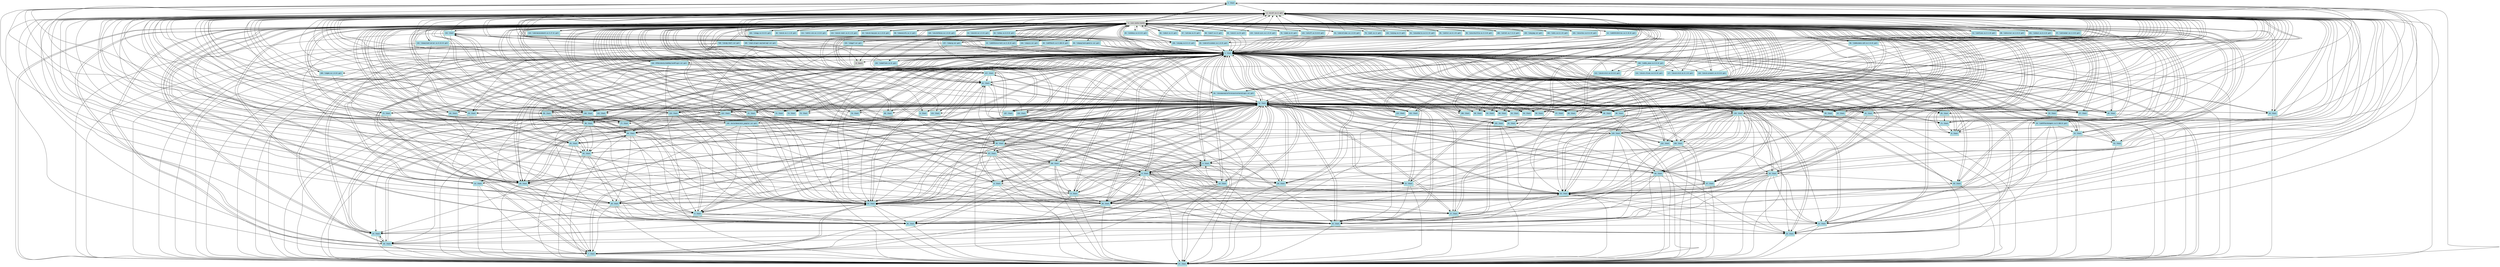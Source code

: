 digraph G {
	graph [rankdir=TB]
	node [color=lightgreen fillcolor=lightblue fontname=Courier fontsize=10 style=filled]
	edge [fontname=Courier]
	node [fontname=Courier shape=record size="6,6"]
	2 [label="2: okular" fillcolor=lightblue rank=max]
	2 [label="2: okular(.plt)" fillcolor=lightblue rank=max]
	2 [label="2: okular(.got)" fillcolor=lightblue rank=max]
	-2 [label="-2: ld-elf.so.1" fillcolor=lightgrey rank=source]
	-2 [label="-2: ld-elf.so.1(.got)" fillcolor=lightgrey rank=source]
	-1 [label="-1: unknown" fillcolor=lightgrey rank=source]
	3 [label="3: libKF5Parts.so.5.108.0" fillcolor=lightblue rank=max]
	3 [label="3: libKF5Parts.so.5.108.0(.plt)" fillcolor=lightblue rank=max]
	3 [label="3: libKF5Parts.so.5.108.0(.got)" fillcolor=lightblue rank=max]
	4 [label="4: libKF5Activities.so.5.108.0" fillcolor=lightblue rank=max]
	4 [label="4: libKF5Activities.so.5.108.0(.plt)" fillcolor=lightblue rank=max]
	4 [label="4: libKF5Activities.so.5.108.0(.got)" fillcolor=lightblue rank=max]
	5 [label="5: libKF5KIOWidgets.so.5.108.0" fillcolor=lightblue rank=max]
	5 [label="5: libKF5KIOWidgets.so.5.108.0(.plt)" fillcolor=lightblue rank=max]
	5 [label="5: libKF5KIOWidgets.so.5.108.0(.got)" fillcolor=lightblue rank=max]
	6 [label="6: libKF5KIOGui.so.5.108.0" fillcolor=lightblue rank=max]
	6 [label="6: libKF5KIOGui.so.5.108.0(.plt)" fillcolor=lightblue rank=max]
	6 [label="6: libKF5KIOGui.so.5.108.0(.got)" fillcolor=lightblue rank=max]
	7 [label="7: libKF5WindowSystem.so.5.108.0" fillcolor=lightblue rank=max]
	7 [label="7: libKF5WindowSystem.so.5.108.0(.plt)" fillcolor=lightblue rank=max]
	7 [label="7: libKF5WindowSystem.so.5.108.0(.got)" fillcolor=lightblue rank=max]
	8 [label="8: libX11.so.6.4.0" fillcolor=lightblue rank=max]
	8 [label="8: libX11.so.6.4.0(.plt)" fillcolor=lightblue rank=max]
	8 [label="8: libX11.so.6.4.0(.got)" fillcolor=lightblue rank=max]
	9 [label="9: libKF5KIOCore.so.5.108.0" fillcolor=lightblue rank=max]
	9 [label="9: libKF5KIOCore.so.5.108.0(.plt)" fillcolor=lightblue rank=max]
	9 [label="9: libKF5KIOCore.so.5.108.0(.got)" fillcolor=lightblue rank=max]
	10 [label="10: libKF5Crash.so.5.108.0" fillcolor=lightblue rank=max]
	10 [label="10: libKF5Crash.so.5.108.0(.plt)" fillcolor=lightblue rank=max]
	10 [label="10: libKF5Crash.so.5.108.0(.got)" fillcolor=lightblue rank=max]
	11 [label="11: libKF5JobWidgets.so.5.108.0" fillcolor=lightblue rank=max]
	11 [label="11: libKF5JobWidgets.so.5.108.0(.plt)" fillcolor=lightblue rank=max]
	11 [label="11: libKF5JobWidgets.so.5.108.0(.got)" fillcolor=lightblue rank=max]
	12 [label="12: libQt5X11Extras.so.5.15.8" fillcolor=lightblue rank=max]
	12 [label="12: libQt5X11Extras.so.5.15.8(.plt)" fillcolor=lightblue rank=max]
	12 [label="12: libQt5X11Extras.so.5.15.8(.got)" fillcolor=lightblue rank=max]
	13 [label="13: libKF5Service.so.5.108.0" fillcolor=lightblue rank=max]
	13 [label="13: libKF5Service.so.5.108.0(.plt)" fillcolor=lightblue rank=max]
	13 [label="13: libKF5Service.so.5.108.0(.got)" fillcolor=lightblue rank=max]
	14 [label="14: libKF5Solid.so.5.108.0" fillcolor=lightblue rank=max]
	14 [label="14: libKF5Solid.so.5.108.0(.plt)" fillcolor=lightblue rank=max]
	14 [label="14: libKF5Solid.so.5.108.0(.got)" fillcolor=lightblue rank=max]
	15 [label="15: libQt5Concurrent.so.5.15.8" fillcolor=lightblue rank=max]
	15 [label="15: libQt5Concurrent.so.5.15.8(.plt)" fillcolor=lightblue rank=max]
	15 [label="15: libQt5Concurrent.so.5.15.8(.got)" fillcolor=lightblue rank=max]
	16 [label="16: libKF5XmlGui.so.5.108.0" fillcolor=lightblue rank=max]
	16 [label="16: libKF5XmlGui.so.5.108.0(.plt)" fillcolor=lightblue rank=max]
	16 [label="16: libKF5XmlGui.so.5.108.0(.got)" fillcolor=lightblue rank=max]
	17 [label="17: libKF5IconThemes.so.5.108.0" fillcolor=lightblue rank=max]
	17 [label="17: libKF5IconThemes.so.5.108.0(.plt)" fillcolor=lightblue rank=max]
	17 [label="17: libKF5IconThemes.so.5.108.0(.got)" fillcolor=lightblue rank=max]
	18 [label="18: libQt5Network.so.5.15.8" fillcolor=lightblue rank=max]
	18 [label="18: libQt5Network.so.5.15.8(.plt)" fillcolor=lightblue rank=max]
	18 [label="18: libQt5Network.so.5.15.8(.got)" fillcolor=lightblue rank=max]
	19 [label="19: libKF5TextWidgets.so.5.108.0" fillcolor=lightblue rank=max]
	19 [label="19: libKF5TextWidgets.so.5.108.0(.plt)" fillcolor=lightblue rank=max]
	19 [label="19: libKF5TextWidgets.so.5.108.0(.got)" fillcolor=lightblue rank=max]
	20 [label="20: libKF5Completion.so.5.108.0" fillcolor=lightblue rank=max]
	20 [label="20: libKF5Completion.so.5.108.0(.plt)" fillcolor=lightblue rank=max]
	20 [label="20: libKF5Completion.so.5.108.0(.got)" fillcolor=lightblue rank=max]
	21 [label="21: libKF5ConfigWidgets.so.5.108.0" fillcolor=lightblue rank=max]
	21 [label="21: libKF5ConfigWidgets.so.5.108.0(.plt)" fillcolor=lightblue rank=max]
	21 [label="21: libKF5ConfigWidgets.so.5.108.0(.got)" fillcolor=lightblue rank=max]
	22 [label="22: libKF5I18n.so.5.108.0" fillcolor=lightblue rank=max]
	22 [label="22: libKF5I18n.so.5.108.0(.plt)" fillcolor=lightblue rank=max]
	22 [label="22: libKF5I18n.so.5.108.0(.got)" fillcolor=lightblue rank=max]
	23 [label="23: libKF5WidgetsAddons.so.5.108.0" fillcolor=lightblue rank=max]
	23 [label="23: libKF5WidgetsAddons.so.5.108.0(.plt)" fillcolor=lightblue rank=max]
	23 [label="23: libKF5WidgetsAddons.so.5.108.0(.got)" fillcolor=lightblue rank=max]
	24 [label="24: libKF5ConfigGui.so.5.108.0" fillcolor=lightblue rank=max]
	24 [label="24: libKF5ConfigGui.so.5.108.0(.plt)" fillcolor=lightblue rank=max]
	24 [label="24: libKF5ConfigGui.so.5.108.0(.got)" fillcolor=lightblue rank=max]
	25 [label="25: libQt5Xml.so.5.15.8" fillcolor=lightblue rank=max]
	25 [label="25: libQt5Xml.so.5.15.8(.plt)" fillcolor=lightblue rank=max]
	25 [label="25: libQt5Xml.so.5.15.8(.got)" fillcolor=lightblue rank=max]
	26 [label="26: libKF5ConfigCore.so.5.108.0" fillcolor=lightblue rank=max]
	26 [label="26: libKF5ConfigCore.so.5.108.0(.plt)" fillcolor=lightblue rank=max]
	26 [label="26: libKF5ConfigCore.so.5.108.0(.got)" fillcolor=lightblue rank=max]
	27 [label="27: libKF5Codecs.so.5.108.0" fillcolor=lightblue rank=max]
	27 [label="27: libKF5Codecs.so.5.108.0(.plt)" fillcolor=lightblue rank=max]
	27 [label="27: libKF5Codecs.so.5.108.0(.got)" fillcolor=lightblue rank=max]
	28 [label="28: libKF5Auth.so.5.108.0" fillcolor=lightblue rank=max]
	28 [label="28: libKF5Auth.so.5.108.0(.plt)" fillcolor=lightblue rank=max]
	28 [label="28: libKF5Auth.so.5.108.0(.got)" fillcolor=lightblue rank=max]
	29 [label="29: libKF5AuthCore.so.5.108.0" fillcolor=lightblue rank=max]
	29 [label="29: libKF5AuthCore.so.5.108.0(.plt)" fillcolor=lightblue rank=max]
	29 [label="29: libKF5AuthCore.so.5.108.0(.got)" fillcolor=lightblue rank=max]
	30 [label="30: libKF5CoreAddons.so.5.108.0" fillcolor=lightblue rank=max]
	30 [label="30: libKF5CoreAddons.so.5.108.0(.plt)" fillcolor=lightblue rank=max]
	30 [label="30: libKF5CoreAddons.so.5.108.0(.got)" fillcolor=lightblue rank=max]
	31 [label="31: libKF5SonnetUi.so.5.108.0" fillcolor=lightblue rank=max]
	31 [label="31: libKF5SonnetUi.so.5.108.0(.plt)" fillcolor=lightblue rank=max]
	31 [label="31: libKF5SonnetUi.so.5.108.0(.got)" fillcolor=lightblue rank=max]
	32 [label="32: libQt5Widgets.so.5.15.8" fillcolor=lightblue rank=max]
	32 [label="32: libQt5Widgets.so.5.15.8(.plt)" fillcolor=lightblue rank=max]
	32 [label="32: libQt5Widgets.so.5.15.8(.got)" fillcolor=lightblue rank=max]
	33 [label="33: libQt5Gui.so.5.15.8" fillcolor=lightblue rank=max]
	33 [label="33: libQt5Gui.so.5.15.8(.plt)" fillcolor=lightblue rank=max]
	33 [label="33: libQt5Gui.so.5.15.8(.got)" fillcolor=lightblue rank=max]
	34 [label="34: libQt5DBus.so.5.15.8" fillcolor=lightblue rank=max]
	34 [label="34: libQt5DBus.so.5.15.8(.plt)" fillcolor=lightblue rank=max]
	34 [label="34: libQt5DBus.so.5.15.8(.got)" fillcolor=lightblue rank=max]
	35 [label="35: libQt5Core.so.5.15.8" fillcolor=lightblue rank=max]
	35 [label="35: libQt5Core.so.5.15.8(.plt)" fillcolor=lightblue rank=max]
	35 [label="35: libQt5Core.so.5.15.8(.got)" fillcolor=lightblue rank=max]
	36 [label="36: libc++.so.1" fillcolor=lightblue rank=max]
	36 [label="36: libc++.so.1(.plt)" fillcolor=lightblue rank=max]
	37 [label="37: libcxxrt.so.1" fillcolor=lightblue rank=max]
	37 [label="37: libcxxrt.so.1(.plt)" fillcolor=lightblue rank=max]
	37 [label="37: libcxxrt.so.1(.got)" fillcolor=lightblue rank=max]
	38 [label="38: libm.so.5" fillcolor=lightblue rank=max]
	38 [label="38: libm.so.5(.plt)" fillcolor=lightblue rank=max]
	38 [label="38: libm.so.5(.got)" fillcolor=lightblue rank=max]
	1 [label="1: libc.so.7" fillcolor=lightblue rank=max]
	1 [label="1: libc.so.7(.plt)" fillcolor=lightblue rank=max]
	39 [label="39: libKF5GuiAddons.so.5.108.0" fillcolor=lightblue rank=max]
	39 [label="39: libKF5GuiAddons.so.5.108.0(.plt)" fillcolor=lightblue rank=max]
	39 [label="39: libKF5GuiAddons.so.5.108.0(.got)" fillcolor=lightblue rank=max]
	40 [label="40: libxcb.so.1.1.0" fillcolor=lightblue rank=max]
	40 [label="40: libxcb.so.1.1.0(.plt)" fillcolor=lightblue rank=max]
	40 [label="40: libxcb.so.1.1.0(.got)" fillcolor=lightblue rank=max]
	41 [label="41: libXfixes.so.3.1.0" fillcolor=lightblue rank=max]
	41 [label="41: libXfixes.so.3.1.0(.plt)" fillcolor=lightblue rank=max]
	41 [label="41: libXfixes.so.3.1.0(.got)" fillcolor=lightblue rank=max]
	42 [label="42: libxcb-keysyms.so.1.0.0" fillcolor=lightblue rank=max]
	42 [label="42: libxcb-keysyms.so.1.0.0(.plt)" fillcolor=lightblue rank=max]
	42 [label="42: libxcb-keysyms.so.1.0.0(.got)" fillcolor=lightblue rank=max]
	1 [label="1: libthr.so.3" fillcolor=lightblue rank=max]
	1 [label="1: libthr.so.3(.plt)" fillcolor=lightblue rank=max]
	43 [label="43: libKF5DBusAddons.so.5.108.0" fillcolor=lightblue rank=max]
	43 [label="43: libKF5DBusAddons.so.5.108.0(.plt)" fillcolor=lightblue rank=max]
	43 [label="43: libKF5DBusAddons.so.5.108.0(.got)" fillcolor=lightblue rank=max]
	44 [label="44: libgcc_s.so.1" fillcolor=lightblue rank=max]
	44 [label="44: libgcc_s.so.1(.plt)" fillcolor=lightblue rank=max]
	44 [label="44: libgcc_s.so.1(.got)" fillcolor=lightblue rank=max]
	45 [label="45: libKF5GlobalAccel.so.5.108.0" fillcolor=lightblue rank=max]
	45 [label="45: libKF5GlobalAccel.so.5.108.0(.plt)" fillcolor=lightblue rank=max]
	45 [label="45: libKF5GlobalAccel.so.5.108.0(.got)" fillcolor=lightblue rank=max]
	46 [label="46: libQt5PrintSupport.so.5.15.8" fillcolor=lightblue rank=max]
	46 [label="46: libQt5PrintSupport.so.5.15.8(.plt)" fillcolor=lightblue rank=max]
	46 [label="46: libQt5PrintSupport.so.5.15.8(.got)" fillcolor=lightblue rank=max]
	47 [label="47: libKF5ItemViews.so.5.108.0" fillcolor=lightblue rank=max]
	47 [label="47: libKF5ItemViews.so.5.108.0(.plt)" fillcolor=lightblue rank=max]
	47 [label="47: libKF5ItemViews.so.5.108.0(.got)" fillcolor=lightblue rank=max]
	48 [label="48: libQt5Svg.so.5.15.8" fillcolor=lightblue rank=max]
	48 [label="48: libQt5Svg.so.5.15.8(.plt)" fillcolor=lightblue rank=max]
	48 [label="48: libQt5Svg.so.5.15.8(.got)" fillcolor=lightblue rank=max]
	49 [label="49: libKF5Archive.so.5.108.0" fillcolor=lightblue rank=max]
	49 [label="49: libKF5Archive.so.5.108.0(.plt)" fillcolor=lightblue rank=max]
	49 [label="49: libKF5Archive.so.5.108.0(.got)" fillcolor=lightblue rank=max]
	50 [label="50: libz.so.6" fillcolor=lightblue rank=max]
	50 [label="50: libz.so.6(.plt)" fillcolor=lightblue rank=max]
	50 [label="50: libz.so.6(.got)" fillcolor=lightblue rank=max]
	51 [label="51: libKF5SonnetCore.so.5.108.0" fillcolor=lightblue rank=max]
	51 [label="51: libKF5SonnetCore.so.5.108.0(.plt)" fillcolor=lightblue rank=max]
	51 [label="51: libKF5SonnetCore.so.5.108.0(.got)" fillcolor=lightblue rank=max]
	52 [label="52: libintl.so.8.3.0" fillcolor=lightblue rank=max]
	52 [label="52: libintl.so.8.3.0(.plt)" fillcolor=lightblue rank=max]
	52 [label="52: libintl.so.8.3.0(.got)" fillcolor=lightblue rank=max]
	53 [label="53: libkvm.so.7" fillcolor=lightblue rank=max]
	53 [label="53: libkvm.so.7(.plt)" fillcolor=lightblue rank=max]
	53 [label="53: libkvm.so.7(.got)" fillcolor=lightblue rank=max]
	54 [label="54: libprocstat.so.1" fillcolor=lightblue rank=max]
	54 [label="54: libprocstat.so.1(.plt)" fillcolor=lightblue rank=max]
	54 [label="54: libprocstat.so.1(.got)" fillcolor=lightblue rank=max]
	55 [label="55: libGL.so.1.7.0" fillcolor=lightblue rank=max]
	55 [label="55: libGL.so.1.7.0(.plt)" fillcolor=lightblue rank=max]
	55 [label="55: libGL.so.1.7.0(.got)" fillcolor=lightblue rank=max]
	56 [label="56: libpng16.so.16.40.0" fillcolor=lightblue rank=max]
	56 [label="56: libpng16.so.16.40.0(.plt)" fillcolor=lightblue rank=max]
	56 [label="56: libpng16.so.16.40.0(.got)" fillcolor=lightblue rank=max]
	57 [label="57: libdbus-1.so.3.32.2" fillcolor=lightblue rank=max]
	57 [label="57: libdbus-1.so.3.32.2(.plt)" fillcolor=lightblue rank=max]
	57 [label="57: libdbus-1.so.3.32.2(.got)" fillcolor=lightblue rank=max]
	58 [label="58: libexecinfo.so.1" fillcolor=lightblue rank=max]
	58 [label="58: libexecinfo.so.1(.plt)" fillcolor=lightblue rank=max]
	58 [label="58: libexecinfo.so.1(.got)" fillcolor=lightblue rank=max]
	59 [label="59: libdouble-conversion.so.3.3.0" fillcolor=lightblue rank=max]
	59 [label="59: libdouble-conversion.so.3.3.0(.plt)" fillcolor=lightblue rank=max]
	59 [label="59: libdouble-conversion.so.3.3.0(.got)" fillcolor=lightblue rank=max]
	-3 [label="-3: Guard" fillcolor=lightgrey rank=source]
	60 [label="60: libpcre2-16.so.0.11.2" fillcolor=lightblue rank=max]
	60 [label="60: libpcre2-16.so.0.11.2(.plt)" fillcolor=lightblue rank=max]
	60 [label="60: libpcre2-16.so.0.11.2(.got)" fillcolor=lightblue rank=max]
	61 [label="61: libzstd.so.1.5.5" fillcolor=lightblue rank=max]
	61 [label="61: libzstd.so.1.5.5(.plt)" fillcolor=lightblue rank=max]
	61 [label="61: libzstd.so.1.5.5(.got)" fillcolor=lightblue rank=max]
	62 [label="62: libQt5WaylandClient.so.5.15.8" fillcolor=lightblue rank=max]
	62 [label="62: libQt5WaylandClient.so.5.15.8(.plt)" fillcolor=lightblue rank=max]
	62 [label="62: libQt5WaylandClient.so.5.15.8(.got)" fillcolor=lightblue rank=max]
	63 [label="63: libwayland-client.so.0.22.0" fillcolor=lightblue rank=max]
	63 [label="63: libwayland-client.so.0.22.0(.plt)" fillcolor=lightblue rank=max]
	63 [label="63: libwayland-client.so.0.22.0(.got)" fillcolor=lightblue rank=max]
	64 [label="64: libXau.so.6.0.0" fillcolor=lightblue rank=max]
	64 [label="64: libXau.so.6.0.0(.plt)" fillcolor=lightblue rank=max]
	64 [label="64: libXau.so.6.0.0(.got)" fillcolor=lightblue rank=max]
	65 [label="65: libXdmcp.so.6.0.0" fillcolor=lightblue rank=max]
	65 [label="65: libXdmcp.so.6.0.0(.plt)" fillcolor=lightblue rank=max]
	65 [label="65: libXdmcp.so.6.0.0(.got)" fillcolor=lightblue rank=max]
	66 [label="66: libbz2.so.4" fillcolor=lightblue rank=max]
	66 [label="66: libbz2.so.4(.plt)" fillcolor=lightblue rank=max]
	66 [label="66: libbz2.so.4(.got)" fillcolor=lightblue rank=max]
	67 [label="67: liblzma.so.5" fillcolor=lightblue rank=max]
	67 [label="67: liblzma.so.5(.plt)" fillcolor=lightblue rank=max]
	67 [label="67: liblzma.so.5(.got)" fillcolor=lightblue rank=max]
	68 [label="68: libelf.so.2" fillcolor=lightblue rank=max]
	68 [label="68: libelf.so.2(.plt)" fillcolor=lightblue rank=max]
	68 [label="68: libelf.so.2(.got)" fillcolor=lightblue rank=max]
	69 [label="69: libutil.so.9" fillcolor=lightblue rank=max]
	69 [label="69: libutil.so.9(.plt)" fillcolor=lightblue rank=max]
	69 [label="69: libutil.so.9(.got)" fillcolor=lightblue rank=max]
	70 [label="70: libGLdispatch.so.0.0.0" fillcolor=lightblue rank=max]
	70 [label="70: libGLdispatch.so.0.0.0(.plt)" fillcolor=lightblue rank=max]
	70 [label="70: libGLdispatch.so.0.0.0(.got)" fillcolor=lightblue rank=max]
	71 [label="71: libGLX.so.0.0.0" fillcolor=lightblue rank=max]
	71 [label="71: libGLX.so.0.0.0(.plt)" fillcolor=lightblue rank=max]
	71 [label="71: libGLX.so.0.0.0(.got)" fillcolor=lightblue rank=max]
	72 [label="72: libwayland-cursor.so.0.22.0" fillcolor=lightblue rank=max]
	72 [label="72: libwayland-cursor.so.0.22.0(.plt)" fillcolor=lightblue rank=max]
	72 [label="72: libwayland-cursor.so.0.22.0(.got)" fillcolor=lightblue rank=max]
	73 [label="73: libfontconfig.so.1.13.0" fillcolor=lightblue rank=max]
	73 [label="73: libfontconfig.so.1.13.0(.plt)" fillcolor=lightblue rank=max]
	73 [label="73: libfontconfig.so.1.13.0(.got)" fillcolor=lightblue rank=max]
	74 [label="74: libfreetype.so.6.20.0" fillcolor=lightblue rank=max]
	74 [label="74: libfreetype.so.6.20.0(.plt)" fillcolor=lightblue rank=max]
	74 [label="74: libfreetype.so.6.20.0(.got)" fillcolor=lightblue rank=max]
	75 [label="75: libxkbcommon.so.0.0.0" fillcolor=lightblue rank=max]
	75 [label="75: libxkbcommon.so.0.0.0(.plt)" fillcolor=lightblue rank=max]
	75 [label="75: libxkbcommon.so.0.0.0(.got)" fillcolor=lightblue rank=max]
	76 [label="76: libepoll-shim.so.0" fillcolor=lightblue rank=max]
	76 [label="76: libepoll-shim.so.0(.plt)" fillcolor=lightblue rank=max]
	76 [label="76: libepoll-shim.so.0(.got)" fillcolor=lightblue rank=max]
	77 [label="77: libffi.so.8.1.2" fillcolor=lightblue rank=max]
	77 [label="77: libffi.so.8.1.2(.plt)" fillcolor=lightblue rank=max]
	77 [label="77: libffi.so.8.1.2(.got)" fillcolor=lightblue rank=max]
	78 [label="78: libmd.so.6" fillcolor=lightblue rank=max]
	78 [label="78: libmd.so.6(.plt)" fillcolor=lightblue rank=max]
	78 [label="78: libmd.so.6(.got)" fillcolor=lightblue rank=max]
	79 [label="79: libdl.so.1" fillcolor=lightblue rank=max]
	79 [label="79: libdl.so.1(.plt)" fillcolor=lightblue rank=max]
	79 [label="79: libdl.so.1(.got)" fillcolor=lightblue rank=max]
	80 [label="80: libexpat.so.1.8.10" fillcolor=lightblue rank=max]
	80 [label="80: libexpat.so.1.8.10(.plt)" fillcolor=lightblue rank=max]
	80 [label="80: libexpat.so.1.8.10(.got)" fillcolor=lightblue rank=max]
	81 [label="81: libbrotlidec.so.1.0.9" fillcolor=lightblue rank=max]
	81 [label="81: libbrotlidec.so.1.0.9(.plt)" fillcolor=lightblue rank=max]
	81 [label="81: libbrotlidec.so.1.0.9(.got)" fillcolor=lightblue rank=max]
	82 [label="82: libbrotlicommon.so.1.0.9" fillcolor=lightblue rank=max]
	82 [label="82: libbrotlicommon.so.1.0.9(.plt)" fillcolor=lightblue rank=max]
	82 [label="82: libbrotlicommon.so.1.0.9(.got)" fillcolor=lightblue rank=max]
	1 [label="1: Stack" fillcolor=lightblue rank=max]
	44 [label="44: Stack" fillcolor=lightblue rank=max]
	36 [label="36: Stack" fillcolor=lightblue rank=max]
	37 [label="37: Stack" fillcolor=lightblue rank=max]
	35 [label="35: Stack" fillcolor=lightblue rank=max]
	34 [label="34: Stack" fillcolor=lightblue rank=max]
	8 [label="8: Stack" fillcolor=lightblue rank=max]
	70 [label="70: Stack" fillcolor=lightblue rank=max]
	71 [label="71: Stack" fillcolor=lightblue rank=max]
	55 [label="55: Stack" fillcolor=lightblue rank=max]
	33 [label="33: Stack" fillcolor=lightblue rank=max]
	32 [label="32: Stack" fillcolor=lightblue rank=max]
	51 [label="51: Stack" fillcolor=lightblue rank=max]
	31 [label="31: Stack" fillcolor=lightblue rank=max]
	30 [label="30: Stack" fillcolor=lightblue rank=max]
	29 [label="29: Stack" fillcolor=lightblue rank=max]
	27 [label="27: Stack" fillcolor=lightblue rank=max]
	26 [label="26: Stack" fillcolor=lightblue rank=max]
	24 [label="24: Stack" fillcolor=lightblue rank=max]
	23 [label="23: Stack" fillcolor=lightblue rank=max]
	52 [label="52: Stack" fillcolor=lightblue rank=max]
	22 [label="22: Stack" fillcolor=lightblue rank=max]
	76 [label="76: Stack" fillcolor=lightblue rank=max]
	62 [label="62: Stack" fillcolor=lightblue rank=max]
	39 [label="39: Stack" fillcolor=lightblue rank=max]
	21 [label="21: Stack" fillcolor=lightblue rank=max]
	20 [label="20: Stack" fillcolor=lightblue rank=max]
	18 [label="18: Stack" fillcolor=lightblue rank=max]
	49 [label="49: Stack" fillcolor=lightblue rank=max]
	17 [label="17: Stack" fillcolor=lightblue rank=max]
	47 [label="47: Stack" fillcolor=lightblue rank=max]
	46 [label="46: Stack" fillcolor=lightblue rank=max]
	45 [label="45: Stack" fillcolor=lightblue rank=max]
	16 [label="16: Stack" fillcolor=lightblue rank=max]
	14 [label="14: Stack" fillcolor=lightblue rank=max]
	43 [label="43: Stack" fillcolor=lightblue rank=max]
	13 [label="13: Stack" fillcolor=lightblue rank=max]
	11 [label="11: Stack" fillcolor=lightblue rank=max]
	10 [label="10: Stack" fillcolor=lightblue rank=max]
	9 [label="9: Stack" fillcolor=lightblue rank=max]
	7 [label="7: Stack" fillcolor=lightblue rank=max]
	5 [label="5: Stack" fillcolor=lightblue rank=max]
	6 [label="6: Stack" fillcolor=lightblue rank=max]
	4 [label="4: Stack" fillcolor=lightblue rank=max]
	2 [label="2: Stack" fillcolor=lightblue rank=max]
	60 [label="60: Stack" fillcolor=lightblue rank=max]
	25 [label="25: Stack" fillcolor=lightblue rank=max]
	3 [label="3: Stack" fillcolor=lightblue rank=max]
	-1 [label="-1: mime.cache" fillcolor=lightgrey rank=source]
	-1 [label="-1: NotoSans-Bold.ttf" fillcolor=lightgrey rank=source]
	138 [label="138: libxdg-shell.so" fillcolor=lightblue rank=max]
	138 [label="138: libxdg-shell.so(.plt)" fillcolor=lightblue rank=max]
	138 [label="138: libxdg-shell.so(.got)" fillcolor=lightblue rank=max]
	144 [label="144: libjbig.so.2" fillcolor=lightblue rank=max]
	144 [label="144: libjbig.so.2(.plt)" fillcolor=lightblue rank=max]
	144 [label="144: libjbig.so.2(.got)" fillcolor=lightblue rank=max]
	128 [label="128: okularpart.so" fillcolor=lightblue rank=max]
	128 [label="128: okularpart.so(.plt)" fillcolor=lightblue rank=max]
	128 [label="128: okularpart.so(.got)" fillcolor=lightblue rank=max]
	129 [label="129: libOkular5Core.so.10.0.0" fillcolor=lightblue rank=max]
	129 [label="129: libOkular5Core.so.10.0.0(.plt)" fillcolor=lightblue rank=max]
	129 [label="129: libOkular5Core.so.10.0.0(.got)" fillcolor=lightblue rank=max]
	130 [label="130: libphonon4qt5.so.4.11.1" fillcolor=lightblue rank=max]
	130 [label="130: libphonon4qt5.so.4.11.1(.plt)" fillcolor=lightblue rank=max]
	130 [label="130: libphonon4qt5.so.4.11.1(.got)" fillcolor=lightblue rank=max]
	131 [label="131: libKF5Wallet.so.5.108.0" fillcolor=lightblue rank=max]
	131 [label="131: libKF5Wallet.so.5.108.0(.plt)" fillcolor=lightblue rank=max]
	131 [label="131: libKF5Wallet.so.5.108.0(.got)" fillcolor=lightblue rank=max]
	132 [label="132: libKF5ThreadWeaver.so.5.108.0" fillcolor=lightblue rank=max]
	132 [label="132: libKF5ThreadWeaver.so.5.108.0(.plt)" fillcolor=lightblue rank=max]
	132 [label="132: libKF5ThreadWeaver.so.5.108.0(.got)" fillcolor=lightblue rank=max]
	130 [label="130: Stack" fillcolor=lightblue rank=max]
	132 [label="132: Stack" fillcolor=lightblue rank=max]
	-1 [label="-1: 830bb1cbfd3d582459af9eb69ef1dd53-le64.cache-8" fillcolor=lightgrey rank=source]
	-1 [label="-1: b505adbf72d7253408dd67084a8aa967-le64.cache-8" fillcolor=lightgrey rank=source]
	-1 [label="-1: ece4193fc5c4a4effb1dc60970b2e31e-le64.cache-8" fillcolor=lightgrey rank=source]
	-1 [label="-1: 35901d7766b0d74f5a3f21d215f30fe1-le64.cache-8" fillcolor=lightgrey rank=source]
	-1 [label="-1: 15eb616247f902caad1dfdbafe02dab6-le64.cache-8" fillcolor=lightgrey rank=source]
	-1 [label="-1: 7c98de66b60bbc89ea01a3be81d3327c-le64.cache-8" fillcolor=lightgrey rank=source]
	-1 [label="-1: 1d14c3a85fb937d3385957c90b5fd8e5-le64.cache-8" fillcolor=lightgrey rank=source]
	-1 [label="-1: 926bc5fca789a5896b52142cff7136c7-le64.cache-8" fillcolor=lightgrey rank=source]
	-1 [label="-1: NotoSans-Regular.ttf" fillcolor=lightgrey rank=source]
	139 [label="139: okularGenerator_poppler.so" fillcolor=lightblue rank=max]
	139 [label="139: okularGenerator_poppler.so(.plt)" fillcolor=lightblue rank=max]
	139 [label="139: okularGenerator_poppler.so(.got)" fillcolor=lightblue rank=max]
	142 [label="142: liblcms2.so.2.0.15" fillcolor=lightblue rank=max]
	142 [label="142: liblcms2.so.2.0.15(.plt)" fillcolor=lightblue rank=max]
	142 [label="142: liblcms2.so.2.0.15(.got)" fillcolor=lightblue rank=max]
	133 [label="133: libqgif.so" fillcolor=lightblue rank=max]
	133 [label="133: libqgif.so(.plt)" fillcolor=lightblue rank=max]
	133 [label="133: libqgif.so(.got)" fillcolor=lightblue rank=max]
	134 [label="134: libqico.so" fillcolor=lightblue rank=max]
	134 [label="134: libqico.so(.plt)" fillcolor=lightblue rank=max]
	134 [label="134: libqico.so(.got)" fillcolor=lightblue rank=max]
	83 [label="83: libqwayland-generic.so" fillcolor=lightblue rank=max]
	83 [label="83: libqwayland-generic.so(.plt)" fillcolor=lightblue rank=max]
	83 [label="83: libqwayland-generic.so(.got)" fillcolor=lightblue rank=max]
	63 [label="63: Stack" fillcolor=lightblue rank=max]
	75 [label="75: Stack" fillcolor=lightblue rank=max]
	48 [label="48: Stack" fillcolor=lightblue rank=max]
	140 [label="140: libpoppler-qt5.so.1.31.0" fillcolor=lightblue rank=max]
	140 [label="140: libpoppler-qt5.so.1.31.0(.plt)" fillcolor=lightblue rank=max]
	140 [label="140: libpoppler-qt5.so.1.31.0(.got)" fillcolor=lightblue rank=max]
	143 [label="143: libtiff.so.5.8.0" fillcolor=lightblue rank=max]
	143 [label="143: libtiff.so.5.8.0(.plt)" fillcolor=lightblue rank=max]
	143 [label="143: libtiff.so.5.8.0(.got)" fillcolor=lightblue rank=max]
	145 [label="145: libdeflate.so.0" fillcolor=lightblue rank=max]
	145 [label="145: libdeflate.so.0(.plt)" fillcolor=lightblue rank=max]
	145 [label="145: libdeflate.so.0(.got)" fillcolor=lightblue rank=max]
	84 [label="84: libcomposeplatforminputcontextplugin.so" fillcolor=lightblue rank=max]
	84 [label="84: libcomposeplatforminputcontextplugin.so(.plt)" fillcolor=lightblue rank=max]
	84 [label="84: libcomposeplatforminputcontextplugin.so(.got)" fillcolor=lightblue rank=max]
	85 [label="85: KDEPlasmaPlatformTheme.so" fillcolor=lightblue rank=max]
	85 [label="85: KDEPlasmaPlatformTheme.so(.plt)" fillcolor=lightblue rank=max]
	85 [label="85: KDEPlasmaPlatformTheme.so(.got)" fillcolor=lightblue rank=max]
	86 [label="86: libKF5KIOFileWidgets.so.5.108.0" fillcolor=lightblue rank=max]
	86 [label="86: libKF5KIOFileWidgets.so.5.108.0(.plt)" fillcolor=lightblue rank=max]
	86 [label="86: libKF5KIOFileWidgets.so.5.108.0(.got)" fillcolor=lightblue rank=max]
	87 [label="87: libKF5Notifications.so.5.108.0" fillcolor=lightblue rank=max]
	87 [label="87: libKF5Notifications.so.5.108.0(.plt)" fillcolor=lightblue rank=max]
	87 [label="87: libKF5Notifications.so.5.108.0(.got)" fillcolor=lightblue rank=max]
	88 [label="88: libXcursor.so.1.0.2" fillcolor=lightblue rank=max]
	88 [label="88: libXcursor.so.1.0.2(.plt)" fillcolor=lightblue rank=max]
	88 [label="88: libXcursor.so.1.0.2(.got)" fillcolor=lightblue rank=max]
	89 [label="89: libQt5QuickControls2.so.5.15.8" fillcolor=lightblue rank=max]
	89 [label="89: libQt5QuickControls2.so.5.15.8(.plt)" fillcolor=lightblue rank=max]
	89 [label="89: libQt5QuickControls2.so.5.15.8(.got)" fillcolor=lightblue rank=max]
	90 [label="90: libQt5Quick.so.5.15.8" fillcolor=lightblue rank=max]
	90 [label="90: libQt5Quick.so.5.15.8(.plt)" fillcolor=lightblue rank=max]
	90 [label="90: libQt5Quick.so.5.15.8(.got)" fillcolor=lightblue rank=max]
	91 [label="91: libQt5QmlModels.so.5.15.8" fillcolor=lightblue rank=max]
	91 [label="91: libQt5QmlModels.so.5.15.8(.plt)" fillcolor=lightblue rank=max]
	91 [label="91: libQt5QmlModels.so.5.15.8(.got)" fillcolor=lightblue rank=max]
	92 [label="92: libQt5Qml.so.5.15.8" fillcolor=lightblue rank=max]
	92 [label="92: libQt5Qml.so.5.15.8(.plt)" fillcolor=lightblue rank=max]
	92 [label="92: libQt5Qml.so.5.15.8(.got)" fillcolor=lightblue rank=max]
	93 [label="93: libKF5Bookmarks.so.5.108.0" fillcolor=lightblue rank=max]
	93 [label="93: libKF5Bookmarks.so.5.108.0(.plt)" fillcolor=lightblue rank=max]
	93 [label="93: libKF5Bookmarks.so.5.108.0(.got)" fillcolor=lightblue rank=max]
	94 [label="94: libcanberra.so.0.2.5" fillcolor=lightblue rank=max]
	94 [label="94: libcanberra.so.0.2.5(.plt)" fillcolor=lightblue rank=max]
	94 [label="94: libcanberra.so.0.2.5(.got)" fillcolor=lightblue rank=max]
	95 [label="95: libXtst.so.6.1.0" fillcolor=lightblue rank=max]
	95 [label="95: libXtst.so.6.1.0(.plt)" fillcolor=lightblue rank=max]
	95 [label="95: libXtst.so.6.1.0(.got)" fillcolor=lightblue rank=max]
	96 [label="96: libdbusmenu-qt5.so.2.6.0" fillcolor=lightblue rank=max]
	96 [label="96: libdbusmenu-qt5.so.2.6.0(.plt)" fillcolor=lightblue rank=max]
	96 [label="96: libdbusmenu-qt5.so.2.6.0(.got)" fillcolor=lightblue rank=max]
	97 [label="97: libXrender.so.1.3.0" fillcolor=lightblue rank=max]
	97 [label="97: libXrender.so.1.3.0(.plt)" fillcolor=lightblue rank=max]
	97 [label="97: libXrender.so.1.3.0(.got)" fillcolor=lightblue rank=max]
	98 [label="98: libQt5QuickTemplates2.so.5.15.8" fillcolor=lightblue rank=max]
	98 [label="98: libQt5QuickTemplates2.so.5.15.8(.plt)" fillcolor=lightblue rank=max]
	98 [label="98: libQt5QuickTemplates2.so.5.15.8(.got)" fillcolor=lightblue rank=max]
	99 [label="99: libvorbisfile.so.3.3.8" fillcolor=lightblue rank=max]
	99 [label="99: libvorbisfile.so.3.3.8(.plt)" fillcolor=lightblue rank=max]
	99 [label="99: libvorbisfile.so.3.3.8(.got)" fillcolor=lightblue rank=max]
	100 [label="100: libltdl.so.7.3.2" fillcolor=lightblue rank=max]
	100 [label="100: libltdl.so.7.3.2(.plt)" fillcolor=lightblue rank=max]
	100 [label="100: libltdl.so.7.3.2(.got)" fillcolor=lightblue rank=max]
	101 [label="101: libXext.so.6.4.0" fillcolor=lightblue rank=max]
	101 [label="101: libXext.so.6.4.0(.plt)" fillcolor=lightblue rank=max]
	101 [label="101: libXext.so.6.4.0(.got)" fillcolor=lightblue rank=max]
	102 [label="102: libXi.so.6.1.0" fillcolor=lightblue rank=max]
	102 [label="102: libXi.so.6.1.0(.plt)" fillcolor=lightblue rank=max]
	102 [label="102: libXi.so.6.1.0(.got)" fillcolor=lightblue rank=max]
	103 [label="103: libvorbis.so.0.4.9" fillcolor=lightblue rank=max]
	103 [label="103: libvorbis.so.0.4.9(.plt)" fillcolor=lightblue rank=max]
	103 [label="103: libvorbis.so.0.4.9(.got)" fillcolor=lightblue rank=max]
	104 [label="104: libogg.so.0.8.5" fillcolor=lightblue rank=max]
	104 [label="104: libogg.so.0.8.5(.plt)" fillcolor=lightblue rank=max]
	104 [label="104: libogg.so.0.8.5(.got)" fillcolor=lightblue rank=max]
	93 [label="93: Stack" fillcolor=lightblue rank=max]
	92 [label="92: Stack" fillcolor=lightblue rank=max]
	91 [label="91: Stack" fillcolor=lightblue rank=max]
	90 [label="90: Stack" fillcolor=lightblue rank=max]
	98 [label="98: Stack" fillcolor=lightblue rank=max]
	87 [label="87: Stack" fillcolor=lightblue rank=max]
	86 [label="86: Stack" fillcolor=lightblue rank=max]
	85 [label="85: Stack" fillcolor=lightblue rank=max]
	38 [label="38: Stack" fillcolor=lightblue rank=max]
	59 [label="59: Stack" fillcolor=lightblue rank=max]
	89 [label="89: Stack" fillcolor=lightblue rank=max]
	0 [label="0: Stack" fillcolor=lightblue rank=max]
	105 [label="105: libqt-plugin-wayland-egl.so" fillcolor=lightblue rank=max]
	105 [label="105: libqt-plugin-wayland-egl.so(.plt)" fillcolor=lightblue rank=max]
	105 [label="105: libqt-plugin-wayland-egl.so(.got)" fillcolor=lightblue rank=max]
	106 [label="106: libEGL.so.1.1.0" fillcolor=lightblue rank=max]
	106 [label="106: libEGL.so.1.1.0(.plt)" fillcolor=lightblue rank=max]
	106 [label="106: libEGL.so.1.1.0(.got)" fillcolor=lightblue rank=max]
	107 [label="107: libwayland-egl.so.1.22.0" fillcolor=lightblue rank=max]
	107 [label="107: libwayland-egl.so.1.22.0(.plt)" fillcolor=lightblue rank=max]
	107 [label="107: libwayland-egl.so.1.22.0(.got)" fillcolor=lightblue rank=max]
	77 [label="77: Stack" fillcolor=lightblue rank=max]
	106 [label="106: Stack" fillcolor=lightblue rank=max]
	108 [label="108: libEGL_mesa.so.0.0.0" fillcolor=lightblue rank=max]
	108 [label="108: libEGL_mesa.so.0.0.0(.plt)" fillcolor=lightblue rank=max]
	108 [label="108: libEGL_mesa.so.0.0.0(.got)" fillcolor=lightblue rank=max]
	109 [label="109: libgbm.so.1.0.0" fillcolor=lightblue rank=max]
	109 [label="109: libgbm.so.1.0.0(.plt)" fillcolor=lightblue rank=max]
	109 [label="109: libgbm.so.1.0.0(.got)" fillcolor=lightblue rank=max]
	110 [label="110: libglapi.so.0.0.0" fillcolor=lightblue rank=max]
	110 [label="110: libglapi.so.0.0.0(.plt)" fillcolor=lightblue rank=max]
	110 [label="110: libglapi.so.0.0.0(.got)" fillcolor=lightblue rank=max]
	111 [label="111: libX11-xcb.so.1.0.0" fillcolor=lightblue rank=max]
	111 [label="111: libX11-xcb.so.1.0.0(.plt)" fillcolor=lightblue rank=max]
	111 [label="111: libX11-xcb.so.1.0.0(.got)" fillcolor=lightblue rank=max]
	112 [label="112: libxcb-dri2.so.0.0.0" fillcolor=lightblue rank=max]
	112 [label="112: libxcb-dri2.so.0.0.0(.plt)" fillcolor=lightblue rank=max]
	112 [label="112: libxcb-dri2.so.0.0.0(.got)" fillcolor=lightblue rank=max]
	113 [label="113: libxcb-randr.so.0.1.0" fillcolor=lightblue rank=max]
	113 [label="113: libxcb-randr.so.0.1.0(.plt)" fillcolor=lightblue rank=max]
	113 [label="113: libxcb-randr.so.0.1.0(.got)" fillcolor=lightblue rank=max]
	114 [label="114: libxcb-xfixes.so.0.0.0" fillcolor=lightblue rank=max]
	114 [label="114: libxcb-xfixes.so.0.0.0(.plt)" fillcolor=lightblue rank=max]
	114 [label="114: libxcb-xfixes.so.0.0.0(.got)" fillcolor=lightblue rank=max]
	115 [label="115: libdrm.so.2.4.0" fillcolor=lightblue rank=max]
	115 [label="115: libdrm.so.2.4.0(.plt)" fillcolor=lightblue rank=max]
	115 [label="115: libdrm.so.2.4.0(.got)" fillcolor=lightblue rank=max]
	116 [label="116: libwayland-server.so.0.22.0" fillcolor=lightblue rank=max]
	116 [label="116: libwayland-server.so.0.22.0(.plt)" fillcolor=lightblue rank=max]
	116 [label="116: libwayland-server.so.0.22.0(.got)" fillcolor=lightblue rank=max]
	117 [label="117: libxcb-dri3.so.0.1.0" fillcolor=lightblue rank=max]
	117 [label="117: libxcb-dri3.so.0.1.0(.plt)" fillcolor=lightblue rank=max]
	117 [label="117: libxcb-dri3.so.0.1.0(.got)" fillcolor=lightblue rank=max]
	118 [label="118: libxcb-present.so.0.0.0" fillcolor=lightblue rank=max]
	118 [label="118: libxcb-present.so.0.0.0(.plt)" fillcolor=lightblue rank=max]
	118 [label="118: libxcb-present.so.0.0.0(.got)" fillcolor=lightblue rank=max]
	119 [label="119: libxcb-sync.so.1.0.0" fillcolor=lightblue rank=max]
	119 [label="119: libxcb-sync.so.1.0.0(.plt)" fillcolor=lightblue rank=max]
	119 [label="119: libxcb-sync.so.1.0.0(.got)" fillcolor=lightblue rank=max]
	120 [label="120: libxshmfence.so.1.0.0" fillcolor=lightblue rank=max]
	120 [label="120: libxshmfence.so.1.0.0(.plt)" fillcolor=lightblue rank=max]
	120 [label="120: libxshmfence.so.1.0.0(.got)" fillcolor=lightblue rank=max]
	110 [label="110: Stack" fillcolor=lightblue rank=max]
	115 [label="115: Stack" fillcolor=lightblue rank=max]
	80 [label="80: Stack" fillcolor=lightblue rank=max]
	-1 [label="-1: zink_dri.so" fillcolor=lightgrey rank=source]
	-1 [label="-1: zink_dri.so(.plt)" fillcolor=lightgrey rank=source]
	-1 [label="-1: zink_dri.so(.got)" fillcolor=lightgrey rank=source]
	121 [label="121: Stack" fillcolor=lightblue rank=max]
	-1 [label="-1: index" fillcolor=lightgrey rank=source]
	-1 [label="-1: kjobwidgets5_qt.qm" fillcolor=lightgrey rank=source]
	-1 [label="-1: kwidgetsaddons5_qt.qm" fillcolor=lightgrey rank=source]
	-1 [label="-1: kcoreaddons5_qt.qm" fillcolor=lightgrey rank=source]
	107 [label="107: Stack" fillcolor=lightblue rank=max]
	122 [label="122: breeze.so" fillcolor=lightblue rank=max]
	122 [label="122: breeze.so(.plt)" fillcolor=lightblue rank=max]
	122 [label="122: breeze.so(.got)" fillcolor=lightblue rank=max]
	123 [label="123: libKF5Kirigami2.so.5.108.0" fillcolor=lightblue rank=max]
	123 [label="123: libKF5Kirigami2.so.5.108.0(.plt)" fillcolor=lightblue rank=max]
	123 [label="123: libKF5Kirigami2.so.5.108.0(.got)" fillcolor=lightblue rank=max]
	124 [label="124: libbreezecommon5.so.5.27.6" fillcolor=lightblue rank=max]
	124 [label="124: libbreezecommon5.so.5.27.6(.plt)" fillcolor=lightblue rank=max]
	124 [label="124: libbreezecommon5.so.5.27.6(.got)" fillcolor=lightblue rank=max]
	125 [label="125: libKF5Style.so.5.108.0" fillcolor=lightblue rank=max]
	125 [label="125: libKF5Style.so.5.108.0(.plt)" fillcolor=lightblue rank=max]
	125 [label="125: libKF5Style.so.5.108.0(.got)" fillcolor=lightblue rank=max]
	123 [label="123: Stack" fillcolor=lightblue rank=max]
	122 [label="122: Stack" fillcolor=lightblue rank=max]
	125 [label="125: Stack" fillcolor=lightblue rank=max]
	57 [label="57: Stack" fillcolor=lightblue rank=max]
	-1 [label="-1: icon-cache.kcache" fillcolor=lightgrey rank=source]
	50 [label="50: Stack" fillcolor=lightblue rank=max]
	126 [label="126: KF5WindowSystemKWaylandPlugin.so" fillcolor=lightblue rank=max]
	126 [label="126: KF5WindowSystemKWaylandPlugin.so(.plt)" fillcolor=lightblue rank=max]
	126 [label="126: KF5WindowSystemKWaylandPlugin.so(.got)" fillcolor=lightblue rank=max]
	127 [label="127: libKF5WaylandClient.so.5.108.0" fillcolor=lightblue rank=max]
	127 [label="127: libKF5WaylandClient.so.5.108.0(.plt)" fillcolor=lightblue rank=max]
	127 [label="127: libKF5WaylandClient.so.5.108.0(.got)" fillcolor=lightblue rank=max]
	127 [label="127: Stack" fillcolor=lightblue rank=max]
	129 [label="129: Stack" fillcolor=lightblue rank=max]
	128 [label="128: Stack" fillcolor=lightblue rank=max]
	53 [label="53: Stack" fillcolor=lightblue rank=max]
	54 [label="54: Stack" fillcolor=lightblue rank=max]
	73 [label="73: Stack" fillcolor=lightblue rank=max]
	74 [label="74: Stack" fillcolor=lightblue rank=max]
	135 [label="135: libqjpeg.so" fillcolor=lightblue rank=max]
	135 [label="135: libqjpeg.so(.plt)" fillcolor=lightblue rank=max]
	135 [label="135: libqjpeg.so(.got)" fillcolor=lightblue rank=max]
	136 [label="136: libjpeg.so.8.3.2" fillcolor=lightblue rank=max]
	136 [label="136: libjpeg.so.8.3.2(.plt)" fillcolor=lightblue rank=max]
	136 [label="136: libjpeg.so.8.3.2(.got)" fillcolor=lightblue rank=max]
	137 [label="137: libqsvg.so" fillcolor=lightblue rank=max]
	137 [label="137: libqsvg.so(.plt)" fillcolor=lightblue rank=max]
	137 [label="137: libqsvg.so(.got)" fillcolor=lightblue rank=max]
	56 [label="56: Stack" fillcolor=lightblue rank=max]
	141 [label="141: libpoppler.so.128.0.0" fillcolor=lightblue rank=max]
	141 [label="141: libpoppler.so.128.0.0(.plt)" fillcolor=lightblue rank=max]
	141 [label="141: libpoppler.so.128.0.0(.got)" fillcolor=lightblue rank=max]
	141 [label="141: Stack" fillcolor=lightblue rank=max]
	140 [label="140: Stack" fillcolor=lightblue rank=max]
	142 [label="142: Stack" fillcolor=lightblue rank=max]
	131 [label="131: Stack" fillcolor=lightblue rank=max]
	72 [label="72: Stack" fillcolor=lightblue rank=max]
	10 -> 2 [label=""]
	30 -> 2 [label=""]
	128 -> 2 [label=""]
	129 -> 2 [label=""]
	139 -> 2 [label=""]
	140 -> 2 [label=""]
	2 -> -2 [label=""]
	3 -> -2 [label=""]
	4 -> -2 [label=""]
	5 -> -2 [label=""]
	6 -> -2 [label=""]
	7 -> -2 [label=""]
	8 -> -2 [label=""]
	9 -> -2 [label=""]
	10 -> -2 [label=""]
	11 -> -2 [label=""]
	12 -> -2 [label=""]
	13 -> -2 [label=""]
	14 -> -2 [label=""]
	15 -> -2 [label=""]
	16 -> -2 [label=""]
	17 -> -2 [label=""]
	18 -> -2 [label=""]
	19 -> -2 [label=""]
	20 -> -2 [label=""]
	21 -> -2 [label=""]
	22 -> -2 [label=""]
	23 -> -2 [label=""]
	24 -> -2 [label=""]
	25 -> -2 [label=""]
	26 -> -2 [label=""]
	27 -> -2 [label=""]
	28 -> -2 [label=""]
	29 -> -2 [label=""]
	30 -> -2 [label=""]
	31 -> -2 [label=""]
	32 -> -2 [label=""]
	33 -> -2 [label=""]
	34 -> -2 [label=""]
	35 -> -2 [label=""]
	36 -> -2 [label=""]
	37 -> -2 [label=""]
	38 -> -2 [label=""]
	39 -> -2 [label=""]
	40 -> -2 [label=""]
	41 -> -2 [label=""]
	42 -> -2 [label=""]
	43 -> -2 [label=""]
	44 -> -2 [label=""]
	45 -> -2 [label=""]
	46 -> -2 [label=""]
	47 -> -2 [label=""]
	48 -> -2 [label=""]
	49 -> -2 [label=""]
	50 -> -2 [label=""]
	51 -> -2 [label=""]
	52 -> -2 [label=""]
	53 -> -2 [label=""]
	54 -> -2 [label=""]
	55 -> -2 [label=""]
	56 -> -2 [label=""]
	57 -> -2 [label=""]
	58 -> -2 [label=""]
	59 -> -2 [label=""]
	60 -> -2 [label=""]
	61 -> -2 [label=""]
	62 -> -2 [label=""]
	63 -> -2 [label=""]
	64 -> -2 [label=""]
	65 -> -2 [label=""]
	66 -> -2 [label=""]
	67 -> -2 [label=""]
	68 -> -2 [label=""]
	69 -> -2 [label=""]
	70 -> -2 [label=""]
	71 -> -2 [label=""]
	72 -> -2 [label=""]
	73 -> -2 [label=""]
	74 -> -2 [label=""]
	75 -> -2 [label=""]
	76 -> -2 [label=""]
	77 -> -2 [label=""]
	78 -> -2 [label=""]
	79 -> -2 [label=""]
	80 -> -2 [label=""]
	81 -> -2 [label=""]
	82 -> -2 [label=""]
	138 -> -2 [label=""]
	144 -> -2 [label=""]
	128 -> -2 [label=""]
	129 -> -2 [label=""]
	130 -> -2 [label=""]
	131 -> -2 [label=""]
	132 -> -2 [label=""]
	139 -> -2 [label=""]
	142 -> -2 [label=""]
	133 -> -2 [label=""]
	134 -> -2 [label=""]
	83 -> -2 [label=""]
	140 -> -2 [label=""]
	143 -> -2 [label=""]
	145 -> -2 [label=""]
	84 -> -2 [label=""]
	85 -> -2 [label=""]
	86 -> -2 [label=""]
	87 -> -2 [label=""]
	88 -> -2 [label=""]
	89 -> -2 [label=""]
	90 -> -2 [label=""]
	91 -> -2 [label=""]
	92 -> -2 [label=""]
	93 -> -2 [label=""]
	94 -> -2 [label=""]
	95 -> -2 [label=""]
	96 -> -2 [label=""]
	97 -> -2 [label=""]
	98 -> -2 [label=""]
	99 -> -2 [label=""]
	100 -> -2 [label=""]
	101 -> -2 [label=""]
	102 -> -2 [label=""]
	103 -> -2 [label=""]
	104 -> -2 [label=""]
	105 -> -2 [label=""]
	106 -> -2 [label=""]
	107 -> -2 [label=""]
	108 -> -2 [label=""]
	109 -> -2 [label=""]
	110 -> -2 [label=""]
	111 -> -2 [label=""]
	112 -> -2 [label=""]
	113 -> -2 [label=""]
	114 -> -2 [label=""]
	115 -> -2 [label=""]
	116 -> -2 [label=""]
	117 -> -2 [label=""]
	118 -> -2 [label=""]
	119 -> -2 [label=""]
	120 -> -2 [label=""]
	122 -> -2 [label=""]
	123 -> -2 [label=""]
	124 -> -2 [label=""]
	125 -> -2 [label=""]
	126 -> -2 [label=""]
	127 -> -2 [label=""]
	135 -> -2 [label=""]
	136 -> -2 [label=""]
	137 -> -2 [label=""]
	141 -> -2 [label=""]
	-1 -> -2 [label=""]
	1 -> -2 [label=""]
	2 -> -1 [label=""]
	-2 -> -1 [label=""]
	3 -> -1 [label=""]
	4 -> -1 [label=""]
	5 -> -1 [label=""]
	6 -> -1 [label=""]
	7 -> -1 [label=""]
	8 -> -1 [label=""]
	9 -> -1 [label=""]
	10 -> -1 [label=""]
	11 -> -1 [label=""]
	12 -> -1 [label=""]
	13 -> -1 [label=""]
	14 -> -1 [label=""]
	15 -> -1 [label=""]
	16 -> -1 [label=""]
	17 -> -1 [label=""]
	18 -> -1 [label=""]
	19 -> -1 [label=""]
	20 -> -1 [label=""]
	21 -> -1 [label=""]
	22 -> -1 [label=""]
	23 -> -1 [label=""]
	24 -> -1 [label=""]
	25 -> -1 [label=""]
	26 -> -1 [label=""]
	27 -> -1 [label=""]
	28 -> -1 [label=""]
	29 -> -1 [label=""]
	30 -> -1 [label=""]
	31 -> -1 [label=""]
	32 -> -1 [label=""]
	33 -> -1 [label=""]
	34 -> -1 [label=""]
	35 -> -1 [label=""]
	36 -> -1 [label=""]
	37 -> -1 [label=""]
	38 -> -1 [label=""]
	39 -> -1 [label=""]
	40 -> -1 [label=""]
	41 -> -1 [label=""]
	42 -> -1 [label=""]
	43 -> -1 [label=""]
	44 -> -1 [label=""]
	45 -> -1 [label=""]
	46 -> -1 [label=""]
	47 -> -1 [label=""]
	48 -> -1 [label=""]
	49 -> -1 [label=""]
	50 -> -1 [label=""]
	51 -> -1 [label=""]
	52 -> -1 [label=""]
	53 -> -1 [label=""]
	54 -> -1 [label=""]
	55 -> -1 [label=""]
	56 -> -1 [label=""]
	57 -> -1 [label=""]
	58 -> -1 [label=""]
	59 -> -1 [label=""]
	60 -> -1 [label=""]
	61 -> -1 [label=""]
	62 -> -1 [label=""]
	63 -> -1 [label=""]
	64 -> -1 [label=""]
	65 -> -1 [label=""]
	66 -> -1 [label=""]
	67 -> -1 [label=""]
	68 -> -1 [label=""]
	69 -> -1 [label=""]
	70 -> -1 [label=""]
	71 -> -1 [label=""]
	72 -> -1 [label=""]
	73 -> -1 [label=""]
	74 -> -1 [label=""]
	75 -> -1 [label=""]
	76 -> -1 [label=""]
	77 -> -1 [label=""]
	78 -> -1 [label=""]
	79 -> -1 [label=""]
	80 -> -1 [label=""]
	81 -> -1 [label=""]
	82 -> -1 [label=""]
	138 -> -1 [label=""]
	144 -> -1 [label=""]
	128 -> -1 [label=""]
	129 -> -1 [label=""]
	130 -> -1 [label=""]
	131 -> -1 [label=""]
	132 -> -1 [label=""]
	139 -> -1 [label=""]
	142 -> -1 [label=""]
	133 -> -1 [label=""]
	134 -> -1 [label=""]
	83 -> -1 [label=""]
	140 -> -1 [label=""]
	143 -> -1 [label=""]
	145 -> -1 [label=""]
	84 -> -1 [label=""]
	85 -> -1 [label=""]
	86 -> -1 [label=""]
	87 -> -1 [label=""]
	88 -> -1 [label=""]
	89 -> -1 [label=""]
	90 -> -1 [label=""]
	91 -> -1 [label=""]
	92 -> -1 [label=""]
	93 -> -1 [label=""]
	94 -> -1 [label=""]
	95 -> -1 [label=""]
	96 -> -1 [label=""]
	97 -> -1 [label=""]
	98 -> -1 [label=""]
	99 -> -1 [label=""]
	100 -> -1 [label=""]
	101 -> -1 [label=""]
	102 -> -1 [label=""]
	103 -> -1 [label=""]
	104 -> -1 [label=""]
	105 -> -1 [label=""]
	106 -> -1 [label=""]
	107 -> -1 [label=""]
	108 -> -1 [label=""]
	109 -> -1 [label=""]
	110 -> -1 [label=""]
	111 -> -1 [label=""]
	112 -> -1 [label=""]
	113 -> -1 [label=""]
	114 -> -1 [label=""]
	115 -> -1 [label=""]
	116 -> -1 [label=""]
	117 -> -1 [label=""]
	118 -> -1 [label=""]
	119 -> -1 [label=""]
	120 -> -1 [label=""]
	122 -> -1 [label=""]
	123 -> -1 [label=""]
	124 -> -1 [label=""]
	125 -> -1 [label=""]
	126 -> -1 [label=""]
	127 -> -1 [label=""]
	135 -> -1 [label=""]
	136 -> -1 [label=""]
	137 -> -1 [label=""]
	141 -> -1 [label=""]
	2 -> 3 [label=""]
	5 -> 3 [label=""]
	13 -> 3 [label=""]
	30 -> 3 [label=""]
	128 -> 3 [label=""]
	87 -> 3 [label=""]
	33 -> 4 [label=""]
	139 -> 4 [label=""]
	140 -> 4 [label=""]
	90 -> 4 [label=""]
	91 -> 4 [label=""]
	92 -> 4 [label=""]
	9 -> 5 [label=""]
	3 -> 5 [label=""]
	128 -> 5 [label=""]
	85 -> 5 [label=""]
	86 -> 5 [label=""]
	5 -> 6 [label=""]
	86 -> 6 [label=""]
	5 -> 7 [label=""]
	6 -> 7 [label=""]
	13 -> 7 [label=""]
	14 -> 7 [label=""]
	18 -> 7 [label=""]
	26 -> 7 [label=""]
	30 -> 7 [label=""]
	33 -> 7 [label=""]
	39 -> 7 [label=""]
	130 -> 7 [label=""]
	140 -> 7 [label=""]
	87 -> 7 [label=""]
	126 -> 7 [label=""]
	41 -> 8 [label=""]
	88 -> 8 [label=""]
	97 -> 8 [label=""]
	101 -> 8 [label=""]
	71 -> 8 [label=""]
	3 -> 9 [label=""]
	5 -> 9 [label=""]
	6 -> 9 [label=""]
	128 -> 9 [label=""]
	86 -> 9 [label=""]
	-2 -> 10 [label=""]
	5 -> 11 [label=""]
	-1 -> 12 [label=""]
	5 -> 13 [label=""]
	5 -> 14 [label=""]
	86 -> 14 [label=""]
	-1 -> 15 [label=""]
	2 -> 16 [label=""]
	3 -> 16 [label=""]
	128 -> 16 [label=""]
	33 -> 17 [label=""]
	5 -> 17 [label=""]
	16 -> 17 [label=""]
	85 -> 17 [label=""]
	122 -> 17 [label=""]
	5 -> 18 [label=""]
	9 -> 18 [label=""]
	16 -> 18 [label=""]
	86 -> 18 [label=""]
	90 -> 18 [label=""]
	92 -> 18 [label=""]
	-1 -> 19 [label=""]
	128 -> 19 [label=""]
	5 -> 20 [label=""]
	128 -> 20 [label=""]
	85 -> 20 [label=""]
	86 -> 20 [label=""]
	2 -> 21 [label=""]
	16 -> 21 [label=""]
	17 -> 21 [label=""]
	128 -> 21 [label=""]
	129 -> 21 [label=""]
	5 -> 23 [label=""]
	16 -> 23 [label=""]
	19 -> 23 [label=""]
	21 -> 23 [label=""]
	128 -> 23 [label=""]
	86 -> 23 [label=""]
	93 -> 23 [label=""]
	125 -> 23 [label=""]
	21 -> 24 [label=""]
	26 -> 24 [label=""]
	129 -> 24 [label=""]
	139 -> 24 [label=""]
	85 -> 24 [label=""]
	122 -> 24 [label=""]
	139 -> 26 [label=""]
	85 -> 26 [label=""]
	24 -> 26 [label=""]
	128 -> 26 [label=""]
	129 -> 26 [label=""]
	122 -> 26 [label=""]
	-1 -> 28 [label=""]
	28 -> 29 [label=""]
	3 -> 30 [label=""]
	5 -> 30 [label=""]
	6 -> 30 [label=""]
	9 -> 30 [label=""]
	11 -> 30 [label=""]
	13 -> 30 [label=""]
	29 -> 30 [label=""]
	128 -> 30 [label=""]
	129 -> 30 [label=""]
	139 -> 30 [label=""]
	86 -> 30 [label=""]
	87 -> 30 [label=""]
	93 -> 30 [label=""]
	19 -> 31 [label=""]
	2 -> 32 [label=""]
	3 -> 32 [label=""]
	5 -> 32 [label=""]
	11 -> 32 [label=""]
	16 -> 32 [label=""]
	17 -> 32 [label=""]
	19 -> 32 [label=""]
	20 -> 32 [label=""]
	21 -> 32 [label=""]
	23 -> 32 [label=""]
	28 -> 32 [label=""]
	31 -> 32 [label=""]
	46 -> 32 [label=""]
	47 -> 32 [label=""]
	48 -> 32 [label=""]
	128 -> 32 [label=""]
	129 -> 32 [label=""]
	130 -> 32 [label=""]
	139 -> 32 [label=""]
	85 -> 32 [label=""]
	86 -> 32 [label=""]
	87 -> 32 [label=""]
	93 -> 32 [label=""]
	96 -> 32 [label=""]
	122 -> 32 [label=""]
	125 -> 32 [label=""]
	2 -> 33 [label=""]
	5 -> 33 [label=""]
	6 -> 33 [label=""]
	7 -> 33 [label=""]
	11 -> 33 [label=""]
	16 -> 33 [label=""]
	17 -> 33 [label=""]
	23 -> 33 [label=""]
	24 -> 33 [label=""]
	31 -> 33 [label=""]
	32 -> 33 [label=""]
	39 -> 33 [label=""]
	46 -> 33 [label=""]
	47 -> 33 [label=""]
	48 -> 33 [label=""]
	62 -> 33 [label=""]
	128 -> 33 [label=""]
	129 -> 33 [label=""]
	139 -> 33 [label=""]
	133 -> 33 [label=""]
	134 -> 33 [label=""]
	83 -> 33 [label=""]
	140 -> 33 [label=""]
	84 -> 33 [label=""]
	85 -> 33 [label=""]
	86 -> 33 [label=""]
	87 -> 33 [label=""]
	89 -> 33 [label=""]
	90 -> 33 [label=""]
	98 -> 33 [label=""]
	105 -> 33 [label=""]
	122 -> 33 [label=""]
	123 -> 33 [label=""]
	124 -> 33 [label=""]
	126 -> 33 [label=""]
	127 -> 33 [label=""]
	135 -> 33 [label=""]
	137 -> 33 [label=""]
	4 -> 34 [label=""]
	5 -> 34 [label=""]
	6 -> 34 [label=""]
	9 -> 34 [label=""]
	11 -> 34 [label=""]
	13 -> 34 [label=""]
	14 -> 34 [label=""]
	16 -> 34 [label=""]
	43 -> 34 [label=""]
	45 -> 34 [label=""]
	62 -> 34 [label=""]
	131 -> 34 [label=""]
	85 -> 34 [label=""]
	87 -> 34 [label=""]
	93 -> 34 [label=""]
	96 -> 34 [label=""]
	123 -> 34 [label=""]
	12 -> 35 [label=""]
	25 -> 35 [label=""]
	133 -> 35 [label=""]
	134 -> 35 [label=""]
	83 -> 35 [label=""]
	84 -> 35 [label=""]
	105 -> 35 [label=""]
	125 -> 35 [label=""]
	2 -> 35 [label=""]
	3 -> 35 [label=""]
	4 -> 35 [label=""]
	5 -> 35 [label=""]
	6 -> 35 [label=""]
	7 -> 35 [label=""]
	9 -> 35 [label=""]
	10 -> 35 [label=""]
	11 -> 35 [label=""]
	13 -> 35 [label=""]
	14 -> 35 [label=""]
	15 -> 35 [label=""]
	16 -> 35 [label=""]
	17 -> 35 [label=""]
	18 -> 35 [label=""]
	19 -> 35 [label=""]
	20 -> 35 [label=""]
	21 -> 35 [label=""]
	22 -> 35 [label=""]
	23 -> 35 [label=""]
	24 -> 35 [label=""]
	26 -> 35 [label=""]
	27 -> 35 [label=""]
	28 -> 35 [label=""]
	29 -> 35 [label=""]
	30 -> 35 [label=""]
	31 -> 35 [label=""]
	32 -> 35 [label=""]
	33 -> 35 [label=""]
	34 -> 35 [label=""]
	39 -> 35 [label=""]
	43 -> 35 [label=""]
	45 -> 35 [label=""]
	46 -> 35 [label=""]
	47 -> 35 [label=""]
	48 -> 35 [label=""]
	49 -> 35 [label=""]
	51 -> 35 [label=""]
	62 -> 35 [label=""]
	138 -> 35 [label=""]
	128 -> 35 [label=""]
	129 -> 35 [label=""]
	130 -> 35 [label=""]
	131 -> 35 [label=""]
	132 -> 35 [label=""]
	139 -> 35 [label=""]
	140 -> 35 [label=""]
	85 -> 35 [label=""]
	86 -> 35 [label=""]
	87 -> 35 [label=""]
	89 -> 35 [label=""]
	90 -> 35 [label=""]
	91 -> 35 [label=""]
	92 -> 35 [label=""]
	93 -> 35 [label=""]
	96 -> 35 [label=""]
	98 -> 35 [label=""]
	122 -> 35 [label=""]
	123 -> 35 [label=""]
	126 -> 35 [label=""]
	127 -> 35 [label=""]
	135 -> 35 [label=""]
	137 -> 35 [label=""]
	2 -> 36 [label=""]
	13 -> 36 [label=""]
	18 -> 36 [label=""]
	20 -> 36 [label=""]
	32 -> 36 [label=""]
	33 -> 36 [label=""]
	59 -> 36 [label=""]
	140 -> 36 [label=""]
	86 -> 36 [label=""]
	90 -> 36 [label=""]
	98 -> 36 [label=""]
	4 -> 36 [label=""]
	5 -> 36 [label=""]
	9 -> 36 [label=""]
	30 -> 36 [label=""]
	39 -> 36 [label=""]
	129 -> 36 [label=""]
	132 -> 36 [label=""]
	92 -> 36 [label=""]
	123 -> 36 [label=""]
	141 -> 36 [label=""]
	59 -> 37 [label=""]
	2 -> 37 [label=""]
	3 -> 37 [label=""]
	4 -> 37 [label=""]
	5 -> 37 [label=""]
	6 -> 37 [label=""]
	7 -> 37 [label=""]
	9 -> 37 [label=""]
	10 -> 37 [label=""]
	11 -> 37 [label=""]
	13 -> 37 [label=""]
	14 -> 37 [label=""]
	15 -> 37 [label=""]
	16 -> 37 [label=""]
	17 -> 37 [label=""]
	18 -> 37 [label=""]
	19 -> 37 [label=""]
	20 -> 37 [label=""]
	21 -> 37 [label=""]
	22 -> 37 [label=""]
	23 -> 37 [label=""]
	24 -> 37 [label=""]
	25 -> 37 [label=""]
	26 -> 37 [label=""]
	27 -> 37 [label=""]
	28 -> 37 [label=""]
	29 -> 37 [label=""]
	30 -> 37 [label=""]
	31 -> 37 [label=""]
	32 -> 37 [label=""]
	33 -> 37 [label=""]
	34 -> 37 [label=""]
	36 -> 37 [label=""]
	39 -> 37 [label=""]
	43 -> 37 [label=""]
	45 -> 37 [label=""]
	46 -> 37 [label=""]
	47 -> 37 [label=""]
	48 -> 37 [label=""]
	49 -> 37 [label=""]
	51 -> 37 [label=""]
	62 -> 37 [label=""]
	138 -> 37 [label=""]
	128 -> 37 [label=""]
	129 -> 37 [label=""]
	130 -> 37 [label=""]
	131 -> 37 [label=""]
	132 -> 37 [label=""]
	139 -> 37 [label=""]
	133 -> 37 [label=""]
	134 -> 37 [label=""]
	83 -> 37 [label=""]
	140 -> 37 [label=""]
	84 -> 37 [label=""]
	85 -> 37 [label=""]
	86 -> 37 [label=""]
	87 -> 37 [label=""]
	89 -> 37 [label=""]
	90 -> 37 [label=""]
	91 -> 37 [label=""]
	92 -> 37 [label=""]
	93 -> 37 [label=""]
	96 -> 37 [label=""]
	98 -> 37 [label=""]
	105 -> 37 [label=""]
	122 -> 37 [label=""]
	123 -> 37 [label=""]
	125 -> 37 [label=""]
	126 -> 37 [label=""]
	127 -> 37 [label=""]
	135 -> 37 [label=""]
	137 -> 37 [label=""]
	141 -> 37 [label=""]
	2 -> 1 [label=""]
	3 -> 1 [label=""]
	4 -> 1 [label=""]
	5 -> 1 [label=""]
	6 -> 1 [label=""]
	7 -> 1 [label=""]
	8 -> 1 [label=""]
	9 -> 1 [label=""]
	10 -> 1 [label=""]
	11 -> 1 [label=""]
	12 -> 1 [label=""]
	13 -> 1 [label=""]
	14 -> 1 [label=""]
	15 -> 1 [label=""]
	16 -> 1 [label=""]
	17 -> 1 [label=""]
	18 -> 1 [label=""]
	19 -> 1 [label=""]
	20 -> 1 [label=""]
	21 -> 1 [label=""]
	22 -> 1 [label=""]
	23 -> 1 [label=""]
	24 -> 1 [label=""]
	25 -> 1 [label=""]
	26 -> 1 [label=""]
	27 -> 1 [label=""]
	28 -> 1 [label=""]
	29 -> 1 [label=""]
	30 -> 1 [label=""]
	31 -> 1 [label=""]
	32 -> 1 [label=""]
	33 -> 1 [label=""]
	34 -> 1 [label=""]
	36 -> 1 [label=""]
	37 -> 1 [label=""]
	38 -> 1 [label=""]
	39 -> 1 [label=""]
	40 -> 1 [label=""]
	41 -> 1 [label=""]
	42 -> 1 [label=""]
	43 -> 1 [label=""]
	44 -> 1 [label=""]
	45 -> 1 [label=""]
	46 -> 1 [label=""]
	47 -> 1 [label=""]
	48 -> 1 [label=""]
	49 -> 1 [label=""]
	50 -> 1 [label=""]
	51 -> 1 [label=""]
	53 -> 1 [label=""]
	54 -> 1 [label=""]
	55 -> 1 [label=""]
	56 -> 1 [label=""]
	57 -> 1 [label=""]
	58 -> 1 [label=""]
	59 -> 1 [label=""]
	60 -> 1 [label=""]
	61 -> 1 [label=""]
	62 -> 1 [label=""]
	63 -> 1 [label=""]
	64 -> 1 [label=""]
	65 -> 1 [label=""]
	66 -> 1 [label=""]
	67 -> 1 [label=""]
	68 -> 1 [label=""]
	69 -> 1 [label=""]
	72 -> 1 [label=""]
	73 -> 1 [label=""]
	74 -> 1 [label=""]
	75 -> 1 [label=""]
	76 -> 1 [label=""]
	77 -> 1 [label=""]
	78 -> 1 [label=""]
	79 -> 1 [label=""]
	80 -> 1 [label=""]
	81 -> 1 [label=""]
	82 -> 1 [label=""]
	138 -> 1 [label=""]
	144 -> 1 [label=""]
	128 -> 1 [label=""]
	129 -> 1 [label=""]
	130 -> 1 [label=""]
	131 -> 1 [label=""]
	132 -> 1 [label=""]
	139 -> 1 [label=""]
	142 -> 1 [label=""]
	133 -> 1 [label=""]
	134 -> 1 [label=""]
	83 -> 1 [label=""]
	140 -> 1 [label=""]
	143 -> 1 [label=""]
	145 -> 1 [label=""]
	84 -> 1 [label=""]
	85 -> 1 [label=""]
	86 -> 1 [label=""]
	87 -> 1 [label=""]
	88 -> 1 [label=""]
	89 -> 1 [label=""]
	90 -> 1 [label=""]
	91 -> 1 [label=""]
	92 -> 1 [label=""]
	93 -> 1 [label=""]
	94 -> 1 [label=""]
	95 -> 1 [label=""]
	96 -> 1 [label=""]
	97 -> 1 [label=""]
	98 -> 1 [label=""]
	99 -> 1 [label=""]
	100 -> 1 [label=""]
	101 -> 1 [label=""]
	102 -> 1 [label=""]
	103 -> 1 [label=""]
	104 -> 1 [label=""]
	105 -> 1 [label=""]
	107 -> 1 [label=""]
	108 -> 1 [label=""]
	109 -> 1 [label=""]
	110 -> 1 [label=""]
	111 -> 1 [label=""]
	112 -> 1 [label=""]
	113 -> 1 [label=""]
	114 -> 1 [label=""]
	115 -> 1 [label=""]
	116 -> 1 [label=""]
	117 -> 1 [label=""]
	118 -> 1 [label=""]
	120 -> 1 [label=""]
	122 -> 1 [label=""]
	123 -> 1 [label=""]
	124 -> 1 [label=""]
	125 -> 1 [label=""]
	126 -> 1 [label=""]
	127 -> 1 [label=""]
	135 -> 1 [label=""]
	136 -> 1 [label=""]
	137 -> 1 [label=""]
	141 -> 1 [label=""]
	16 -> 39 [label=""]
	62 -> 39 [label=""]
	63 -> 39 [label=""]
	72 -> 39 [label=""]
	138 -> 39 [label=""]
	85 -> 39 [label=""]
	108 -> 39 [label=""]
	109 -> 39 [label=""]
	116 -> 39 [label=""]
	126 -> 39 [label=""]
	127 -> 39 [label=""]
	-1 -> 40 [label=""]
	-1 -> 41 [label=""]
	-1 -> 42 [label=""]
	-2 -> 1 [label=""]
	52 -> 1 [label=""]
	70 -> 1 [label=""]
	71 -> 1 [label=""]
	106 -> 1 [label=""]
	16 -> 45 [label=""]
	16 -> 47 [label=""]
	86 -> 47 [label=""]
	31 -> 51 [label=""]
	22 -> 52 [label=""]
	-1 -> 58 [label=""]
	-2 -> -3 [label=""]
	1 -> -3 [label=""]
	-1 -> -3 [label=""]
	-1 -> 61 [label=""]
	39 -> 62 [label=""]
	138 -> 62 [label=""]
	85 -> 62 [label=""]
	105 -> 62 [label=""]
	126 -> 62 [label=""]
	127 -> 62 [label=""]
	-1 -> 64 [label=""]
	-1 -> 65 [label=""]
	-1 -> 66 [label=""]
	-1 -> 67 [label=""]
	-1 -> 68 [label=""]
	-1 -> 69 [label=""]
	55 -> 71 [label=""]
	63 -> 77 [label=""]
	116 -> 77 [label=""]
	-1 -> 78 [label=""]
	-1 -> 79 [label=""]
	-1 -> 81 [label=""]
	81 -> 82 [label=""]
	-1 -> 82 [label=""]
	35 -> 1 [label=""]
	-1 -> 1 [label=""]
	35 -> 44 [label=""]
	1 -> 44 [label=""]
	-1 -> 44 [label=""]
	35 -> 36 [label=""]
	1 -> 36 [label=""]
	-1 -> 36 [label=""]
	35 -> 37 [label=""]
	1 -> 37 [label=""]
	-1 -> 37 [label=""]
	1 -> 35 [label=""]
	-1 -> 35 [label=""]
	35 -> 34 [label=""]
	1 -> 34 [label=""]
	-1 -> 34 [label=""]
	35 -> 8 [label=""]
	1 -> 8 [label=""]
	-1 -> 8 [label=""]
	35 -> 70 [label=""]
	1 -> 70 [label=""]
	-1 -> 70 [label=""]
	35 -> 71 [label=""]
	1 -> 71 [label=""]
	-1 -> 71 [label=""]
	35 -> 55 [label=""]
	1 -> 55 [label=""]
	-1 -> 55 [label=""]
	35 -> 33 [label=""]
	1 -> 33 [label=""]
	-1 -> 33 [label=""]
	35 -> 32 [label=""]
	1 -> 32 [label=""]
	-1 -> 32 [label=""]
	35 -> 51 [label=""]
	1 -> 51 [label=""]
	-1 -> 51 [label=""]
	35 -> 31 [label=""]
	1 -> 31 [label=""]
	-1 -> 31 [label=""]
	35 -> 30 [label=""]
	1 -> 30 [label=""]
	-1 -> 30 [label=""]
	35 -> 29 [label=""]
	1 -> 29 [label=""]
	-1 -> 29 [label=""]
	35 -> 27 [label=""]
	1 -> 27 [label=""]
	-1 -> 27 [label=""]
	35 -> 26 [label=""]
	1 -> 26 [label=""]
	-1 -> 26 [label=""]
	35 -> 24 [label=""]
	1 -> 24 [label=""]
	-1 -> 24 [label=""]
	35 -> 23 [label=""]
	1 -> 23 [label=""]
	-1 -> 23 [label=""]
	35 -> 52 [label=""]
	1 -> 52 [label=""]
	-1 -> 52 [label=""]
	35 -> 22 [label=""]
	1 -> 22 [label=""]
	-1 -> 22 [label=""]
	35 -> 76 [label=""]
	1 -> 76 [label=""]
	-1 -> 76 [label=""]
	35 -> 62 [label=""]
	1 -> 62 [label=""]
	-1 -> 62 [label=""]
	35 -> 39 [label=""]
	1 -> 39 [label=""]
	-1 -> 39 [label=""]
	35 -> 21 [label=""]
	1 -> 21 [label=""]
	-1 -> 21 [label=""]
	35 -> 20 [label=""]
	1 -> 20 [label=""]
	-1 -> 20 [label=""]
	35 -> 18 [label=""]
	1 -> 18 [label=""]
	-1 -> 18 [label=""]
	35 -> 49 [label=""]
	1 -> 49 [label=""]
	-1 -> 49 [label=""]
	35 -> 17 [label=""]
	1 -> 17 [label=""]
	-1 -> 17 [label=""]
	35 -> 47 [label=""]
	1 -> 47 [label=""]
	-1 -> 47 [label=""]
	35 -> 46 [label=""]
	1 -> 46 [label=""]
	-1 -> 46 [label=""]
	35 -> 45 [label=""]
	1 -> 45 [label=""]
	-1 -> 45 [label=""]
	35 -> 16 [label=""]
	1 -> 16 [label=""]
	-1 -> 16 [label=""]
	35 -> 14 [label=""]
	1 -> 14 [label=""]
	-1 -> 14 [label=""]
	35 -> 43 [label=""]
	1 -> 43 [label=""]
	-1 -> 43 [label=""]
	35 -> 13 [label=""]
	1 -> 13 [label=""]
	-1 -> 13 [label=""]
	35 -> 11 [label=""]
	1 -> 11 [label=""]
	-1 -> 11 [label=""]
	35 -> 10 [label=""]
	1 -> 10 [label=""]
	-1 -> 10 [label=""]
	35 -> 9 [label=""]
	1 -> 9 [label=""]
	-1 -> 9 [label=""]
	35 -> 7 [label=""]
	1 -> 7 [label=""]
	-1 -> 7 [label=""]
	35 -> 5 [label=""]
	1 -> 5 [label=""]
	-1 -> 5 [label=""]
	35 -> 6 [label=""]
	1 -> 6 [label=""]
	-1 -> 6 [label=""]
	35 -> 4 [label=""]
	1 -> 4 [label=""]
	-1 -> 4 [label=""]
	35 -> 2 [label=""]
	1 -> 2 [label=""]
	-1 -> 2 [label=""]
	35 -> 60 [label=""]
	1 -> 60 [label=""]
	-1 -> 60 [label=""]
	35 -> 25 [label=""]
	1 -> 25 [label=""]
	-1 -> 25 [label=""]
	35 -> 3 [label=""]
	1 -> 3 [label=""]
	-1 -> 3 [label=""]
	-1 -> 138 [label=""]
	-1 -> 144 [label=""]
	128 -> 129 [label=""]
	139 -> 129 [label=""]
	128 -> 130 [label=""]
	129 -> 130 [label=""]
	129 -> 132 [label=""]
	35 -> 130 [label=""]
	1 -> 130 [label=""]
	-1 -> 130 [label=""]
	35 -> 132 [label=""]
	1 -> 132 [label=""]
	-1 -> 132 [label=""]
	140 -> 139 [label=""]
	1 -> 139 [label=""]
	-1 -> 139 [label=""]
	-1 -> 133 [label=""]
	-1 -> 134 [label=""]
	-1 -> 83 [label=""]
	35 -> 63 [label=""]
	1 -> 63 [label=""]
	-1 -> 63 [label=""]
	35 -> 75 [label=""]
	1 -> 75 [label=""]
	-1 -> 75 [label=""]
	35 -> 48 [label=""]
	1 -> 48 [label=""]
	-1 -> 48 [label=""]
	141 -> 140 [label=""]
	-1 -> 143 [label=""]
	1 -> 145 [label=""]
	-1 -> 145 [label=""]
	-2 -> 84 [label=""]
	62 -> 84 [label=""]
	-1 -> 84 [label=""]
	90 -> 85 [label=""]
	85 -> 86 [label=""]
	85 -> 87 [label=""]
	-1 -> 88 [label=""]
	89 -> 90 [label=""]
	91 -> 90 [label=""]
	98 -> 90 [label=""]
	122 -> 90 [label=""]
	123 -> 90 [label=""]
	90 -> 91 [label=""]
	98 -> 91 [label=""]
	89 -> 92 [label=""]
	90 -> 92 [label=""]
	91 -> 92 [label=""]
	98 -> 92 [label=""]
	128 -> 93 [label=""]
	129 -> 93 [label=""]
	86 -> 93 [label=""]
	-1 -> 94 [label=""]
	-1 -> 95 [label=""]
	-1 -> 96 [label=""]
	-1 -> 97 [label=""]
	89 -> 98 [label=""]
	-1 -> 99 [label=""]
	-1 -> 100 [label=""]
	-1 -> 101 [label=""]
	-1 -> 102 [label=""]
	-1 -> 103 [label=""]
	-1 -> 104 [label=""]
	35 -> 93 [label=""]
	1 -> 93 [label=""]
	-1 -> 93 [label=""]
	35 -> 92 [label=""]
	1 -> 92 [label=""]
	-1 -> 92 [label=""]
	35 -> 91 [label=""]
	1 -> 91 [label=""]
	-1 -> 91 [label=""]
	35 -> 90 [label=""]
	1 -> 90 [label=""]
	-1 -> 90 [label=""]
	35 -> 98 [label=""]
	1 -> 98 [label=""]
	-1 -> 98 [label=""]
	35 -> 87 [label=""]
	1 -> 87 [label=""]
	-1 -> 87 [label=""]
	35 -> 86 [label=""]
	1 -> 86 [label=""]
	-1 -> 86 [label=""]
	35 -> 85 [label=""]
	1 -> 85 [label=""]
	-1 -> 85 [label=""]
	35 -> 38 [label=""]
	1 -> 38 [label=""]
	-1 -> 38 [label=""]
	35 -> 59 [label=""]
	1 -> 59 [label=""]
	-1 -> 59 [label=""]
	35 -> 89 [label=""]
	1 -> 89 [label=""]
	-1 -> 89 [label=""]
	35 -> 0 [label=""]
	1 -> 0 [label=""]
	-1 -> 0 [label=""]
	-1 -> 105 [label=""]
	108 -> 106 [label=""]
	35 -> 77 [label=""]
	1 -> 77 [label=""]
	-1 -> 77 [label=""]
	35 -> 106 [label=""]
	1 -> 106 [label=""]
	-1 -> 106 [label=""]
	-1 -> 108 [label=""]
	1 -> 108 [label=""]
	108 -> 109 [label=""]
	-1 -> 109 [label=""]
	-1 -> 111 [label=""]
	108 -> 112 [label=""]
	-1 -> 112 [label=""]
	-1 -> 113 [label=""]
	108 -> 114 [label=""]
	-1 -> 114 [label=""]
	-1 -> 116 [label=""]
	108 -> 117 [label=""]
	-1 -> 117 [label=""]
	108 -> 118 [label=""]
	-1 -> 118 [label=""]
	-1 -> 119 [label=""]
	-1 -> 120 [label=""]
	35 -> 110 [label=""]
	1 -> 110 [label=""]
	-1 -> 110 [label=""]
	35 -> 115 [label=""]
	1 -> 115 [label=""]
	-1 -> 115 [label=""]
	35 -> 80 [label=""]
	1 -> 80 [label=""]
	-1 -> 80 [label=""]
	35 -> 121 [label=""]
	1 -> 121 [label=""]
	-1 -> 121 [label=""]
	35 -> 107 [label=""]
	1 -> 107 [label=""]
	-1 -> 107 [label=""]
	-1 -> 124 [label=""]
	122 -> 125 [label=""]
	35 -> 123 [label=""]
	1 -> 123 [label=""]
	-1 -> 123 [label=""]
	35 -> 122 [label=""]
	1 -> 122 [label=""]
	-1 -> 122 [label=""]
	35 -> 125 [label=""]
	1 -> 125 [label=""]
	-1 -> 125 [label=""]
	35 -> 57 [label=""]
	1 -> 57 [label=""]
	-1 -> 57 [label=""]
	1 -> -1 [label=""]
	35 -> 50 [label=""]
	1 -> 50 [label=""]
	-1 -> 50 [label=""]
	1 -> 126 [label=""]
	-1 -> 126 [label=""]
	126 -> 127 [label=""]
	35 -> 127 [label=""]
	1 -> 127 [label=""]
	-1 -> 127 [label=""]
	35 -> 129 [label=""]
	1 -> 129 [label=""]
	-1 -> 129 [label=""]
	35 -> 128 [label=""]
	1 -> 128 [label=""]
	-1 -> 128 [label=""]
	35 -> 53 [label=""]
	1 -> 53 [label=""]
	-1 -> 53 [label=""]
	35 -> 54 [label=""]
	1 -> 54 [label=""]
	-1 -> 54 [label=""]
	35 -> 73 [label=""]
	1 -> 73 [label=""]
	-1 -> 73 [label=""]
	35 -> 74 [label=""]
	1 -> 74 [label=""]
	-1 -> 74 [label=""]
	-1 -> 135 [label=""]
	143 -> 136 [label=""]
	135 -> 136 [label=""]
	141 -> 136 [label=""]
	-1 -> 136 [label=""]
	-1 -> 137 [label=""]
	35 -> 56 [label=""]
	1 -> 56 [label=""]
	-1 -> 56 [label=""]
	142 -> 141 [label=""]
	140 -> 141 [label=""]
	35 -> 141 [label=""]
	1 -> 141 [label=""]
	-1 -> 141 [label=""]
	35 -> 140 [label=""]
	1 -> 140 [label=""]
	-1 -> 140 [label=""]
	35 -> 142 [label=""]
	1 -> 142 [label=""]
	-1 -> 142 [label=""]
	35 -> 131 [label=""]
	1 -> 131 [label=""]
	-1 -> 131 [label=""]
	35 -> 72 [label=""]
	1 -> 72 [label=""]
	-1 -> 72 [label=""]
}
